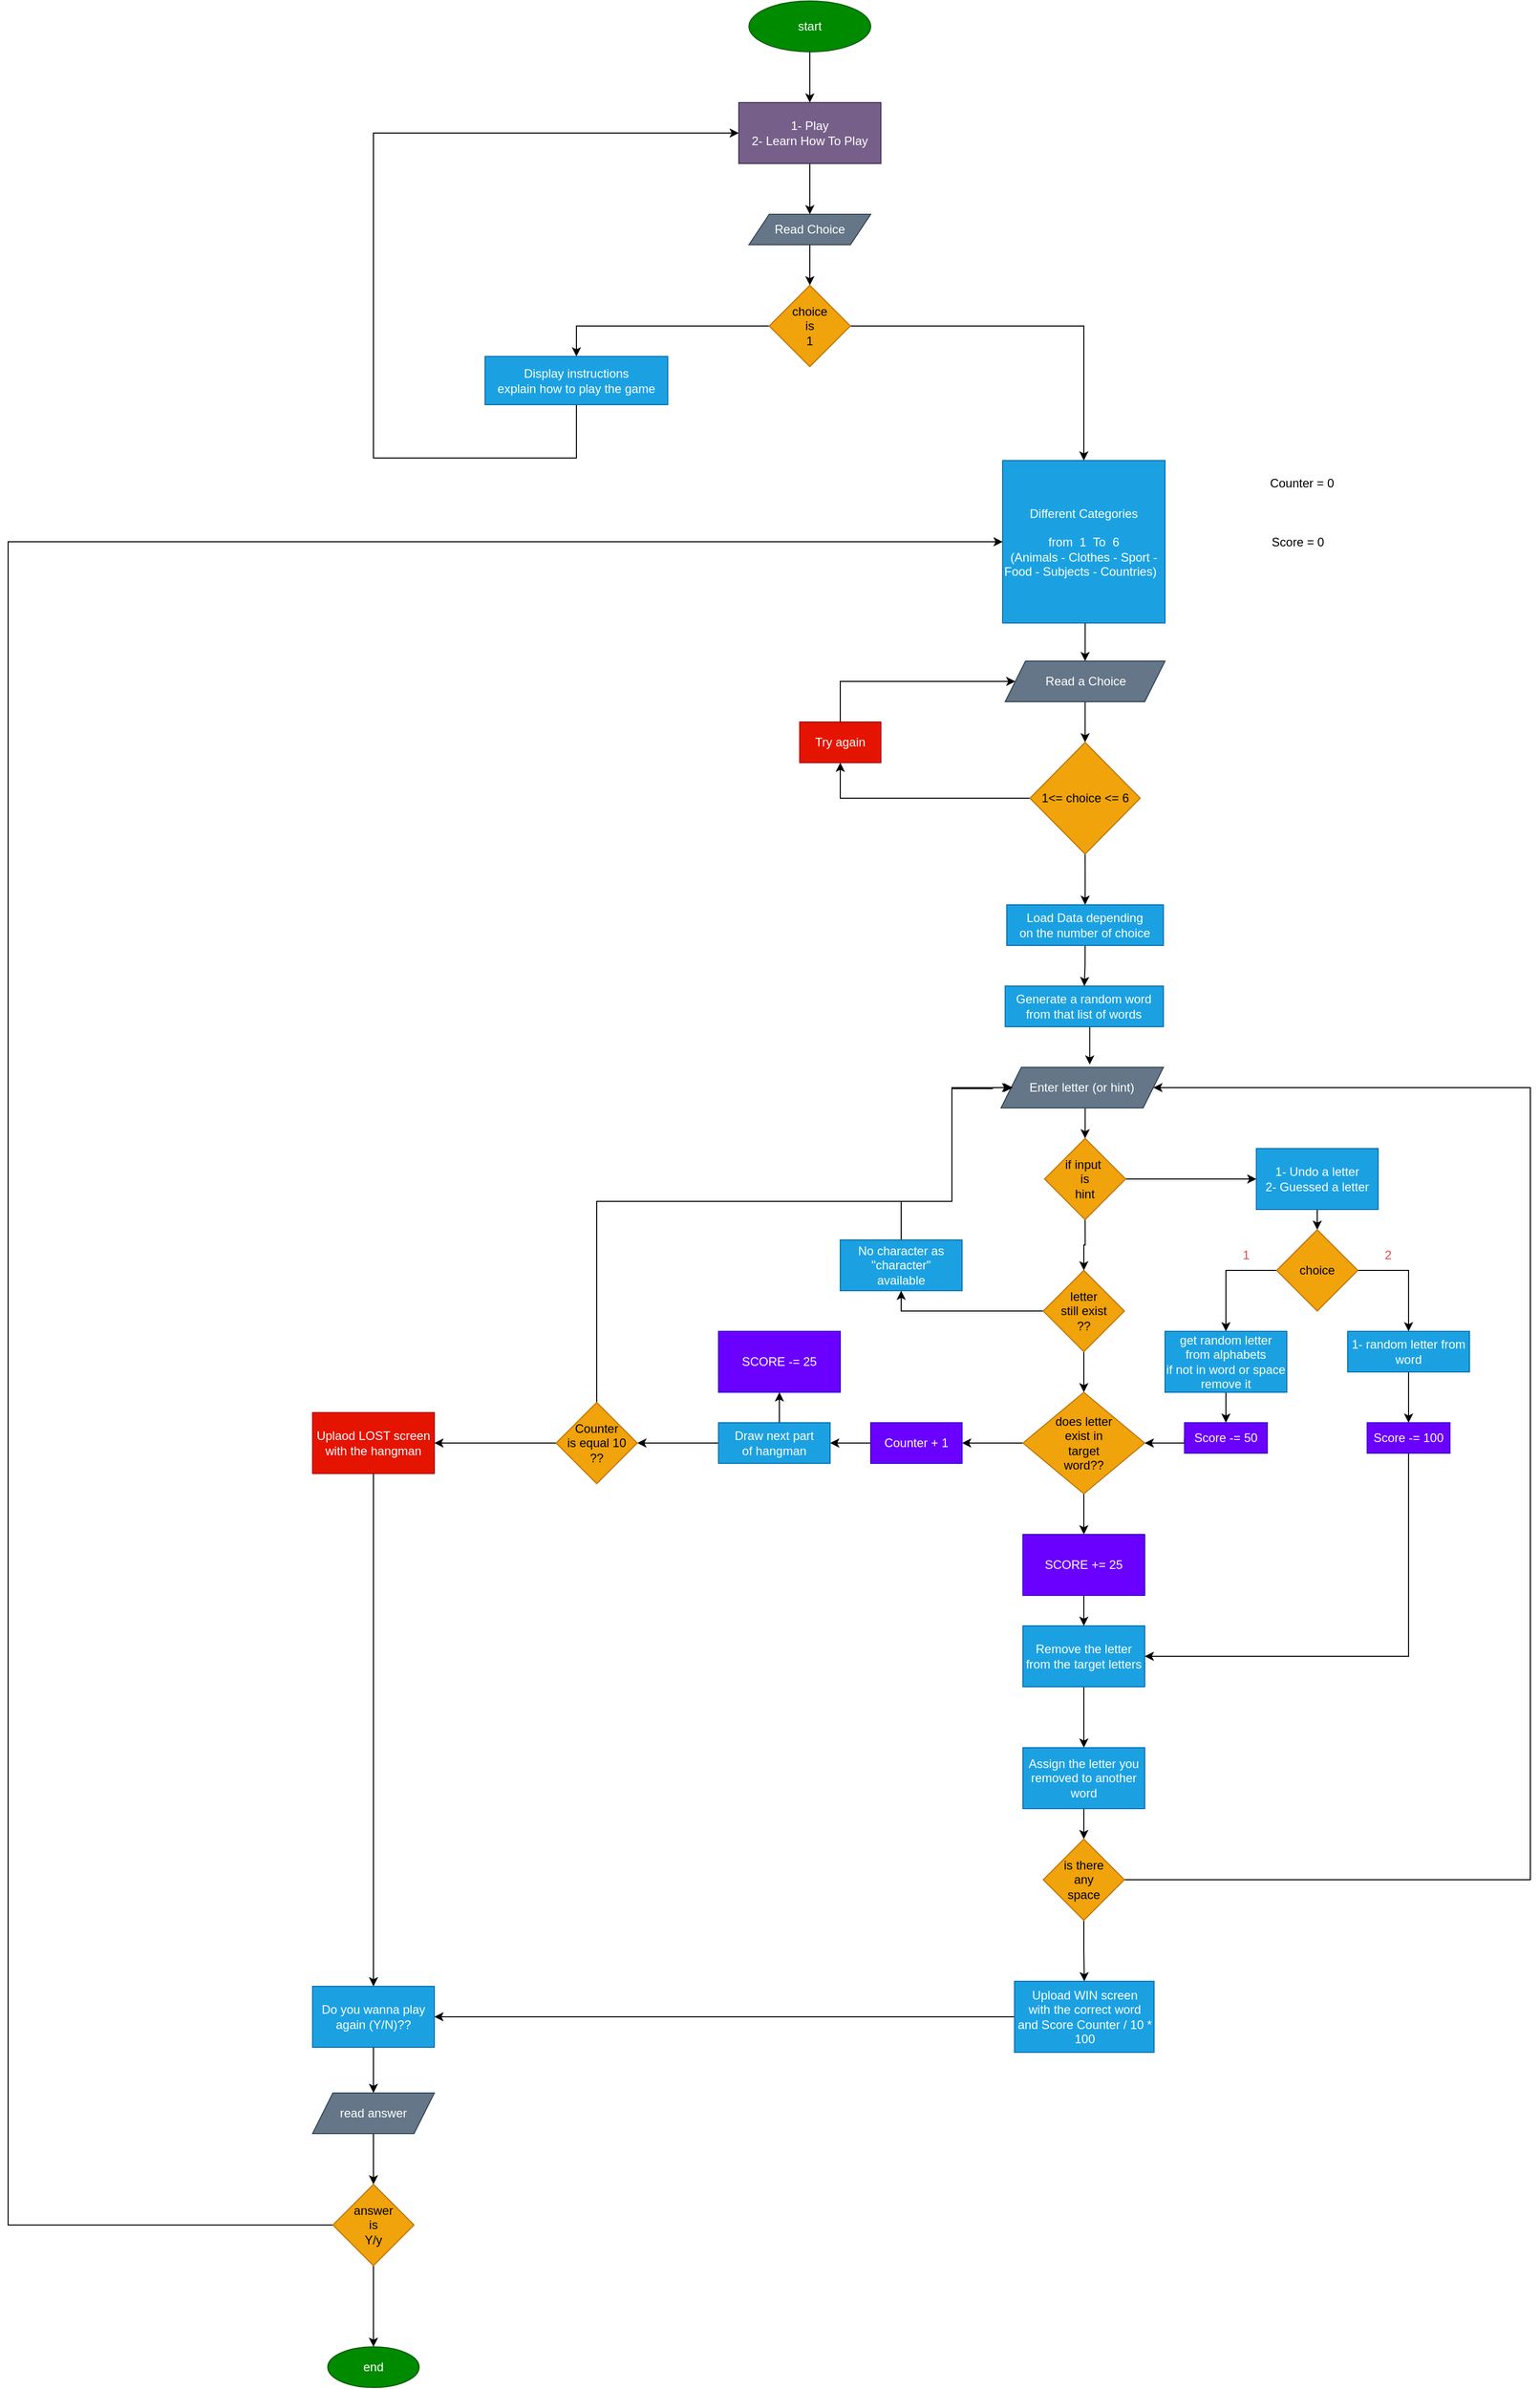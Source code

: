 <mxfile version="21.6.5" type="device">
  <diagram name="Page-1" id="K3VVJ4UBmfBdx-wgPegX">
    <mxGraphModel dx="4820" dy="2595" grid="1" gridSize="10" guides="1" tooltips="1" connect="1" arrows="1" fold="1" page="1" pageScale="1" pageWidth="850" pageHeight="1100" math="0" shadow="0">
      <root>
        <mxCell id="0" />
        <mxCell id="1" parent="0" />
        <mxCell id="7sgCq58rEMjtZmdbn5Pl-39" style="edgeStyle=orthogonalEdgeStyle;rounded=0;orthogonalLoop=1;jettySize=auto;html=1;exitX=0.5;exitY=1;exitDx=0;exitDy=0;entryX=0.5;entryY=0;entryDx=0;entryDy=0;" parent="1" source="7sgCq58rEMjtZmdbn5Pl-2" target="7sgCq58rEMjtZmdbn5Pl-3" edge="1">
          <mxGeometry relative="1" as="geometry" />
        </mxCell>
        <mxCell id="7sgCq58rEMjtZmdbn5Pl-2" value="Different Categories&lt;br&gt;&lt;br&gt;from&amp;nbsp; 1&amp;nbsp; To&amp;nbsp; 6&lt;br&gt;(Animals - Clothes - Sport - Food - Subjects - Countries)&amp;nbsp;&amp;nbsp;" style="whiteSpace=wrap;html=1;aspect=fixed;fillColor=#1ba1e2;fontColor=#ffffff;strokeColor=#006EAF;" parent="1" vertex="1">
          <mxGeometry x="420" y="902.5" width="160" height="160" as="geometry" />
        </mxCell>
        <mxCell id="7sgCq58rEMjtZmdbn5Pl-40" style="edgeStyle=orthogonalEdgeStyle;rounded=0;orthogonalLoop=1;jettySize=auto;html=1;exitX=0.5;exitY=1;exitDx=0;exitDy=0;entryX=0.5;entryY=0;entryDx=0;entryDy=0;" parent="1" source="7sgCq58rEMjtZmdbn5Pl-3" target="7sgCq58rEMjtZmdbn5Pl-4" edge="1">
          <mxGeometry relative="1" as="geometry" />
        </mxCell>
        <mxCell id="7sgCq58rEMjtZmdbn5Pl-3" value="Read a Choice" style="shape=parallelogram;perimeter=parallelogramPerimeter;whiteSpace=wrap;html=1;fixedSize=1;fillColor=#647687;fontColor=#ffffff;strokeColor=#314354;" parent="1" vertex="1">
          <mxGeometry x="422.5" y="1100" width="157.5" height="40" as="geometry" />
        </mxCell>
        <mxCell id="7sgCq58rEMjtZmdbn5Pl-41" style="edgeStyle=orthogonalEdgeStyle;rounded=0;orthogonalLoop=1;jettySize=auto;html=1;exitX=0.5;exitY=1;exitDx=0;exitDy=0;entryX=0.5;entryY=0;entryDx=0;entryDy=0;" parent="1" source="7sgCq58rEMjtZmdbn5Pl-4" target="7sgCq58rEMjtZmdbn5Pl-5" edge="1">
          <mxGeometry relative="1" as="geometry" />
        </mxCell>
        <mxCell id="7sgCq58rEMjtZmdbn5Pl-51" style="edgeStyle=orthogonalEdgeStyle;rounded=0;orthogonalLoop=1;jettySize=auto;html=1;exitX=0;exitY=0.5;exitDx=0;exitDy=0;entryX=0.5;entryY=1;entryDx=0;entryDy=0;" parent="1" source="7sgCq58rEMjtZmdbn5Pl-4" target="7sgCq58rEMjtZmdbn5Pl-50" edge="1">
          <mxGeometry relative="1" as="geometry" />
        </mxCell>
        <mxCell id="7sgCq58rEMjtZmdbn5Pl-4" value="1&amp;lt;= choice &amp;lt;= 6" style="rhombus;whiteSpace=wrap;html=1;fillColor=#f0a30a;fontColor=#000000;strokeColor=#BD7000;" parent="1" vertex="1">
          <mxGeometry x="446.88" y="1180" width="108.75" height="110" as="geometry" />
        </mxCell>
        <mxCell id="7sgCq58rEMjtZmdbn5Pl-42" style="edgeStyle=orthogonalEdgeStyle;rounded=0;orthogonalLoop=1;jettySize=auto;html=1;exitX=0.5;exitY=1;exitDx=0;exitDy=0;entryX=0.5;entryY=0;entryDx=0;entryDy=0;" parent="1" source="7sgCq58rEMjtZmdbn5Pl-5" target="7sgCq58rEMjtZmdbn5Pl-6" edge="1">
          <mxGeometry relative="1" as="geometry" />
        </mxCell>
        <mxCell id="7sgCq58rEMjtZmdbn5Pl-5" value="Load Data depending&lt;br&gt;on the number of choice" style="rounded=0;whiteSpace=wrap;html=1;fillColor=#1ba1e2;fontColor=#ffffff;strokeColor=#006EAF;" parent="1" vertex="1">
          <mxGeometry x="424.06" y="1340" width="154.37" height="40" as="geometry" />
        </mxCell>
        <mxCell id="XG4oHHld-jxoCtaxsuEy-4" style="edgeStyle=orthogonalEdgeStyle;rounded=0;orthogonalLoop=1;jettySize=auto;html=1;exitX=0.5;exitY=1;exitDx=0;exitDy=0;entryX=0.546;entryY=-0.068;entryDx=0;entryDy=0;entryPerimeter=0;" parent="1" source="7sgCq58rEMjtZmdbn5Pl-6" target="7sgCq58rEMjtZmdbn5Pl-7" edge="1">
          <mxGeometry relative="1" as="geometry" />
        </mxCell>
        <mxCell id="7sgCq58rEMjtZmdbn5Pl-6" value="Generate a random word&lt;br&gt;from that list of words" style="rounded=0;whiteSpace=wrap;html=1;fillColor=#1ba1e2;fontColor=#ffffff;strokeColor=#006EAF;" parent="1" vertex="1">
          <mxGeometry x="422.49" y="1420" width="155.94" height="40" as="geometry" />
        </mxCell>
        <mxCell id="XG4oHHld-jxoCtaxsuEy-3" style="edgeStyle=orthogonalEdgeStyle;rounded=0;orthogonalLoop=1;jettySize=auto;html=1;exitX=0.5;exitY=1;exitDx=0;exitDy=0;entryX=0.5;entryY=0;entryDx=0;entryDy=0;" parent="1" source="7sgCq58rEMjtZmdbn5Pl-7" target="XG4oHHld-jxoCtaxsuEy-1" edge="1">
          <mxGeometry relative="1" as="geometry" />
        </mxCell>
        <mxCell id="7sgCq58rEMjtZmdbn5Pl-7" value="Enter letter (or hint)" style="shape=parallelogram;perimeter=parallelogramPerimeter;whiteSpace=wrap;html=1;fixedSize=1;fillColor=#647687;fontColor=#ffffff;strokeColor=#314354;" parent="1" vertex="1">
          <mxGeometry x="418.43" y="1500" width="160" height="40" as="geometry" />
        </mxCell>
        <mxCell id="7sgCq58rEMjtZmdbn5Pl-17" style="edgeStyle=orthogonalEdgeStyle;rounded=0;orthogonalLoop=1;jettySize=auto;html=1;exitX=0;exitY=0.5;exitDx=0;exitDy=0;entryX=0.5;entryY=1;entryDx=0;entryDy=0;" parent="1" source="7sgCq58rEMjtZmdbn5Pl-8" target="7sgCq58rEMjtZmdbn5Pl-16" edge="1">
          <mxGeometry relative="1" as="geometry" />
        </mxCell>
        <mxCell id="7sgCq58rEMjtZmdbn5Pl-19" style="edgeStyle=orthogonalEdgeStyle;rounded=0;orthogonalLoop=1;jettySize=auto;html=1;exitX=0.5;exitY=1;exitDx=0;exitDy=0;entryX=0.5;entryY=0;entryDx=0;entryDy=0;" parent="1" source="7sgCq58rEMjtZmdbn5Pl-8" target="7sgCq58rEMjtZmdbn5Pl-9" edge="1">
          <mxGeometry relative="1" as="geometry" />
        </mxCell>
        <mxCell id="7sgCq58rEMjtZmdbn5Pl-8" value="letter&lt;br&gt;still exist&lt;br&gt;??" style="rhombus;whiteSpace=wrap;html=1;fillColor=#f0a30a;fontColor=#000000;strokeColor=#BD7000;" parent="1" vertex="1">
          <mxGeometry x="460" y="1700" width="80" height="80" as="geometry" />
        </mxCell>
        <mxCell id="7sgCq58rEMjtZmdbn5Pl-26" style="edgeStyle=orthogonalEdgeStyle;rounded=0;orthogonalLoop=1;jettySize=auto;html=1;exitX=0;exitY=0.5;exitDx=0;exitDy=0;entryX=1;entryY=0.5;entryDx=0;entryDy=0;" parent="1" source="7sgCq58rEMjtZmdbn5Pl-9" target="7sgCq58rEMjtZmdbn5Pl-21" edge="1">
          <mxGeometry relative="1" as="geometry" />
        </mxCell>
        <mxCell id="IzcPraW8nusIv79vFzv5-2" style="edgeStyle=orthogonalEdgeStyle;rounded=0;orthogonalLoop=1;jettySize=auto;html=1;exitX=0.5;exitY=1;exitDx=0;exitDy=0;entryX=0.5;entryY=0;entryDx=0;entryDy=0;" parent="1" source="7sgCq58rEMjtZmdbn5Pl-9" target="IzcPraW8nusIv79vFzv5-1" edge="1">
          <mxGeometry relative="1" as="geometry" />
        </mxCell>
        <mxCell id="7sgCq58rEMjtZmdbn5Pl-9" value="does letter&lt;br&gt;exist in&lt;br&gt;target&lt;br&gt;word??" style="rhombus;whiteSpace=wrap;html=1;fillColor=#f0a30a;fontColor=#000000;strokeColor=#BD7000;" parent="1" vertex="1">
          <mxGeometry x="440" y="1820" width="120" height="100" as="geometry" />
        </mxCell>
        <mxCell id="7sgCq58rEMjtZmdbn5Pl-13" value="Counter = 0" style="text;html=1;strokeColor=none;fillColor=none;align=center;verticalAlign=middle;whiteSpace=wrap;rounded=0;" parent="1" vertex="1">
          <mxGeometry x="670" y="910" width="90" height="30" as="geometry" />
        </mxCell>
        <mxCell id="7sgCq58rEMjtZmdbn5Pl-18" style="edgeStyle=orthogonalEdgeStyle;rounded=0;orthogonalLoop=1;jettySize=auto;html=1;exitX=0.5;exitY=0;exitDx=0;exitDy=0;entryX=0;entryY=0.5;entryDx=0;entryDy=0;" parent="1" source="7sgCq58rEMjtZmdbn5Pl-16" target="7sgCq58rEMjtZmdbn5Pl-7" edge="1">
          <mxGeometry relative="1" as="geometry">
            <Array as="points">
              <mxPoint x="320" y="1632" />
              <mxPoint x="370" y="1632" />
              <mxPoint x="370" y="1521" />
              <mxPoint x="410" y="1521" />
              <mxPoint x="410" y="1520" />
            </Array>
            <mxPoint x="370" y="1520" as="targetPoint" />
          </mxGeometry>
        </mxCell>
        <mxCell id="7sgCq58rEMjtZmdbn5Pl-16" value="No character as &quot;character&quot;&lt;br&gt;available" style="rounded=0;whiteSpace=wrap;html=1;fillColor=#1ba1e2;fontColor=#ffffff;strokeColor=#006EAF;" parent="1" vertex="1">
          <mxGeometry x="260" y="1670" width="120" height="50" as="geometry" />
        </mxCell>
        <mxCell id="7sgCq58rEMjtZmdbn5Pl-27" style="edgeStyle=orthogonalEdgeStyle;rounded=0;orthogonalLoop=1;jettySize=auto;html=1;exitX=0;exitY=0.5;exitDx=0;exitDy=0;entryX=1;entryY=0.5;entryDx=0;entryDy=0;" parent="1" source="7sgCq58rEMjtZmdbn5Pl-21" target="7sgCq58rEMjtZmdbn5Pl-22" edge="1">
          <mxGeometry relative="1" as="geometry" />
        </mxCell>
        <mxCell id="7sgCq58rEMjtZmdbn5Pl-21" value="Counter + 1" style="rounded=0;whiteSpace=wrap;html=1;fillColor=#6a00ff;strokeColor=#3700CC;fontColor=#ffffff;" parent="1" vertex="1">
          <mxGeometry x="290" y="1850" width="90" height="40" as="geometry" />
        </mxCell>
        <mxCell id="7sgCq58rEMjtZmdbn5Pl-28" style="edgeStyle=orthogonalEdgeStyle;rounded=0;orthogonalLoop=1;jettySize=auto;html=1;exitX=0;exitY=0.5;exitDx=0;exitDy=0;entryX=1;entryY=0.5;entryDx=0;entryDy=0;" parent="1" source="7sgCq58rEMjtZmdbn5Pl-22" target="7sgCq58rEMjtZmdbn5Pl-24" edge="1">
          <mxGeometry relative="1" as="geometry" />
        </mxCell>
        <mxCell id="IzcPraW8nusIv79vFzv5-5" style="edgeStyle=orthogonalEdgeStyle;rounded=0;orthogonalLoop=1;jettySize=auto;html=1;exitX=0.5;exitY=0;exitDx=0;exitDy=0;entryX=0.5;entryY=1;entryDx=0;entryDy=0;" parent="1" source="7sgCq58rEMjtZmdbn5Pl-22" target="IzcPraW8nusIv79vFzv5-4" edge="1">
          <mxGeometry relative="1" as="geometry" />
        </mxCell>
        <mxCell id="7sgCq58rEMjtZmdbn5Pl-22" value="Draw next part&lt;br&gt;of hangman" style="rounded=0;whiteSpace=wrap;html=1;fillColor=#1ba1e2;fontColor=#ffffff;strokeColor=#006EAF;" parent="1" vertex="1">
          <mxGeometry x="140" y="1850" width="110" height="40" as="geometry" />
        </mxCell>
        <mxCell id="7sgCq58rEMjtZmdbn5Pl-25" style="edgeStyle=orthogonalEdgeStyle;rounded=0;orthogonalLoop=1;jettySize=auto;html=1;exitX=0.5;exitY=0;exitDx=0;exitDy=0;" parent="1" source="7sgCq58rEMjtZmdbn5Pl-24" edge="1">
          <mxGeometry relative="1" as="geometry">
            <Array as="points">
              <mxPoint x="20" y="1632" />
              <mxPoint x="370" y="1632" />
              <mxPoint x="370" y="1520" />
            </Array>
            <mxPoint x="430" y="1520" as="targetPoint" />
          </mxGeometry>
        </mxCell>
        <mxCell id="7sgCq58rEMjtZmdbn5Pl-36" style="edgeStyle=orthogonalEdgeStyle;rounded=0;orthogonalLoop=1;jettySize=auto;html=1;exitX=0;exitY=0.5;exitDx=0;exitDy=0;entryX=1;entryY=0.5;entryDx=0;entryDy=0;" parent="1" source="7sgCq58rEMjtZmdbn5Pl-24" target="7sgCq58rEMjtZmdbn5Pl-35" edge="1">
          <mxGeometry relative="1" as="geometry" />
        </mxCell>
        <mxCell id="7sgCq58rEMjtZmdbn5Pl-24" value="Counter&lt;br&gt;is equal 10&lt;br&gt;??" style="rhombus;whiteSpace=wrap;html=1;fillColor=#f0a30a;fontColor=#000000;strokeColor=#BD7000;" parent="1" vertex="1">
          <mxGeometry x="-20" y="1830" width="80" height="80" as="geometry" />
        </mxCell>
        <mxCell id="7sgCq58rEMjtZmdbn5Pl-32" style="edgeStyle=orthogonalEdgeStyle;rounded=0;orthogonalLoop=1;jettySize=auto;html=1;exitX=0.5;exitY=1;exitDx=0;exitDy=0;entryX=0.5;entryY=0;entryDx=0;entryDy=0;" parent="1" source="7sgCq58rEMjtZmdbn5Pl-29" target="7sgCq58rEMjtZmdbn5Pl-30" edge="1">
          <mxGeometry relative="1" as="geometry" />
        </mxCell>
        <mxCell id="7sgCq58rEMjtZmdbn5Pl-29" value="Remove the letter from the target letters" style="rounded=0;whiteSpace=wrap;html=1;fillColor=#1ba1e2;fontColor=#ffffff;strokeColor=#006EAF;" parent="1" vertex="1">
          <mxGeometry x="440" y="2050" width="120" height="60" as="geometry" />
        </mxCell>
        <mxCell id="7sgCq58rEMjtZmdbn5Pl-37" style="edgeStyle=orthogonalEdgeStyle;rounded=0;orthogonalLoop=1;jettySize=auto;html=1;exitX=0.5;exitY=1;exitDx=0;exitDy=0;entryX=0.5;entryY=0;entryDx=0;entryDy=0;" parent="1" source="7sgCq58rEMjtZmdbn5Pl-30" target="7sgCq58rEMjtZmdbn5Pl-33" edge="1">
          <mxGeometry relative="1" as="geometry" />
        </mxCell>
        <mxCell id="7sgCq58rEMjtZmdbn5Pl-30" value="Assign the letter you removed to another word" style="rounded=0;whiteSpace=wrap;html=1;fillColor=#1ba1e2;fontColor=#ffffff;strokeColor=#006EAF;" parent="1" vertex="1">
          <mxGeometry x="440" y="2170" width="120" height="60" as="geometry" />
        </mxCell>
        <mxCell id="7sgCq58rEMjtZmdbn5Pl-34" style="edgeStyle=orthogonalEdgeStyle;rounded=0;orthogonalLoop=1;jettySize=auto;html=1;exitX=1;exitY=0.5;exitDx=0;exitDy=0;entryX=1;entryY=0.5;entryDx=0;entryDy=0;" parent="1" source="7sgCq58rEMjtZmdbn5Pl-33" target="7sgCq58rEMjtZmdbn5Pl-7" edge="1">
          <mxGeometry relative="1" as="geometry">
            <Array as="points">
              <mxPoint x="940" y="2300" />
              <mxPoint x="940" y="1520" />
            </Array>
            <mxPoint x="600" y="1620" as="targetPoint" />
          </mxGeometry>
        </mxCell>
        <mxCell id="7sgCq58rEMjtZmdbn5Pl-45" style="edgeStyle=orthogonalEdgeStyle;rounded=0;orthogonalLoop=1;jettySize=auto;html=1;exitX=0.5;exitY=1;exitDx=0;exitDy=0;entryX=0.5;entryY=0;entryDx=0;entryDy=0;" parent="1" source="7sgCq58rEMjtZmdbn5Pl-33" target="7sgCq58rEMjtZmdbn5Pl-44" edge="1">
          <mxGeometry relative="1" as="geometry" />
        </mxCell>
        <mxCell id="7sgCq58rEMjtZmdbn5Pl-33" value="is there&lt;br&gt;any&lt;br&gt;space" style="rhombus;whiteSpace=wrap;html=1;fillColor=#f0a30a;fontColor=#000000;strokeColor=#BD7000;" parent="1" vertex="1">
          <mxGeometry x="460" y="2260" width="80" height="80" as="geometry" />
        </mxCell>
        <mxCell id="y1hAXfc70Jk9em0vebkg-15" style="edgeStyle=orthogonalEdgeStyle;rounded=0;orthogonalLoop=1;jettySize=auto;html=1;exitX=0.5;exitY=1;exitDx=0;exitDy=0;entryX=0.5;entryY=0;entryDx=0;entryDy=0;" edge="1" parent="1" source="7sgCq58rEMjtZmdbn5Pl-35" target="y1hAXfc70Jk9em0vebkg-11">
          <mxGeometry relative="1" as="geometry" />
        </mxCell>
        <mxCell id="7sgCq58rEMjtZmdbn5Pl-35" value="Uplaod LOST screen&lt;br&gt;with the hangman" style="rounded=0;whiteSpace=wrap;html=1;fillColor=#e51400;fontColor=#ffffff;strokeColor=#B20000;" parent="1" vertex="1">
          <mxGeometry x="-260" y="1840" width="120" height="60" as="geometry" />
        </mxCell>
        <mxCell id="y1hAXfc70Jk9em0vebkg-14" style="edgeStyle=orthogonalEdgeStyle;rounded=0;orthogonalLoop=1;jettySize=auto;html=1;exitX=0;exitY=0.5;exitDx=0;exitDy=0;entryX=1;entryY=0.5;entryDx=0;entryDy=0;" edge="1" parent="1" source="7sgCq58rEMjtZmdbn5Pl-44" target="y1hAXfc70Jk9em0vebkg-11">
          <mxGeometry relative="1" as="geometry" />
        </mxCell>
        <mxCell id="7sgCq58rEMjtZmdbn5Pl-44" value="Upload WIN screen&lt;br&gt;with the correct word&lt;br&gt;and Score Counter / 10 * 100" style="rounded=0;whiteSpace=wrap;html=1;fillColor=#1ba1e2;fontColor=#ffffff;strokeColor=#006EAF;" parent="1" vertex="1">
          <mxGeometry x="431.71" y="2400" width="137.5" height="70" as="geometry" />
        </mxCell>
        <mxCell id="7sgCq58rEMjtZmdbn5Pl-52" style="edgeStyle=orthogonalEdgeStyle;rounded=0;orthogonalLoop=1;jettySize=auto;html=1;exitX=0.5;exitY=0;exitDx=0;exitDy=0;entryX=0;entryY=0.5;entryDx=0;entryDy=0;" parent="1" source="7sgCq58rEMjtZmdbn5Pl-50" target="7sgCq58rEMjtZmdbn5Pl-3" edge="1">
          <mxGeometry relative="1" as="geometry">
            <Array as="points">
              <mxPoint x="260" y="1120" />
            </Array>
          </mxGeometry>
        </mxCell>
        <mxCell id="7sgCq58rEMjtZmdbn5Pl-50" value="Try again" style="rounded=0;whiteSpace=wrap;html=1;fillColor=#e51400;fontColor=#ffffff;strokeColor=#B20000;" parent="1" vertex="1">
          <mxGeometry x="220" y="1160" width="80" height="40" as="geometry" />
        </mxCell>
        <mxCell id="IzcPraW8nusIv79vFzv5-3" style="edgeStyle=orthogonalEdgeStyle;rounded=0;orthogonalLoop=1;jettySize=auto;html=1;exitX=0.5;exitY=1;exitDx=0;exitDy=0;entryX=0.5;entryY=0;entryDx=0;entryDy=0;" parent="1" source="IzcPraW8nusIv79vFzv5-1" target="7sgCq58rEMjtZmdbn5Pl-29" edge="1">
          <mxGeometry relative="1" as="geometry" />
        </mxCell>
        <mxCell id="IzcPraW8nusIv79vFzv5-1" value="SCORE += 25" style="rounded=0;whiteSpace=wrap;html=1;fillColor=#6a00ff;strokeColor=#3700CC;fontColor=#ffffff;" parent="1" vertex="1">
          <mxGeometry x="440" y="1960" width="120" height="60" as="geometry" />
        </mxCell>
        <mxCell id="IzcPraW8nusIv79vFzv5-4" value="SCORE -= 25" style="rounded=0;whiteSpace=wrap;html=1;fillColor=#6a00ff;strokeColor=#3700CC;fontColor=#ffffff;" parent="1" vertex="1">
          <mxGeometry x="140" y="1760" width="120" height="60" as="geometry" />
        </mxCell>
        <mxCell id="XG4oHHld-jxoCtaxsuEy-2" style="edgeStyle=orthogonalEdgeStyle;rounded=0;orthogonalLoop=1;jettySize=auto;html=1;exitX=0.5;exitY=1;exitDx=0;exitDy=0;entryX=0.5;entryY=0;entryDx=0;entryDy=0;" parent="1" source="XG4oHHld-jxoCtaxsuEy-1" target="7sgCq58rEMjtZmdbn5Pl-8" edge="1">
          <mxGeometry relative="1" as="geometry" />
        </mxCell>
        <mxCell id="XG4oHHld-jxoCtaxsuEy-6" style="edgeStyle=orthogonalEdgeStyle;rounded=0;orthogonalLoop=1;jettySize=auto;html=1;exitX=1;exitY=0.5;exitDx=0;exitDy=0;entryX=0;entryY=0.5;entryDx=0;entryDy=0;" parent="1" source="XG4oHHld-jxoCtaxsuEy-1" target="XG4oHHld-jxoCtaxsuEy-5" edge="1">
          <mxGeometry relative="1" as="geometry" />
        </mxCell>
        <mxCell id="XG4oHHld-jxoCtaxsuEy-1" value="if input&amp;nbsp;&lt;br&gt;is&lt;br&gt;hint" style="rhombus;whiteSpace=wrap;html=1;fillColor=#f0a30a;fontColor=#000000;strokeColor=#BD7000;" parent="1" vertex="1">
          <mxGeometry x="461.25" y="1570" width="80" height="80" as="geometry" />
        </mxCell>
        <mxCell id="XG4oHHld-jxoCtaxsuEy-8" style="edgeStyle=orthogonalEdgeStyle;rounded=0;orthogonalLoop=1;jettySize=auto;html=1;exitX=0.5;exitY=1;exitDx=0;exitDy=0;entryX=0.5;entryY=0;entryDx=0;entryDy=0;" parent="1" source="XG4oHHld-jxoCtaxsuEy-5" target="XG4oHHld-jxoCtaxsuEy-7" edge="1">
          <mxGeometry relative="1" as="geometry" />
        </mxCell>
        <mxCell id="XG4oHHld-jxoCtaxsuEy-5" value="1- Undo a letter&lt;br&gt;2- Guessed a letter" style="rounded=0;whiteSpace=wrap;html=1;fillColor=#1ba1e2;fontColor=#ffffff;strokeColor=#006EAF;" parent="1" vertex="1">
          <mxGeometry x="670" y="1580" width="120" height="60" as="geometry" />
        </mxCell>
        <mxCell id="XG4oHHld-jxoCtaxsuEy-10" style="edgeStyle=orthogonalEdgeStyle;rounded=0;orthogonalLoop=1;jettySize=auto;html=1;exitX=0;exitY=0.5;exitDx=0;exitDy=0;" parent="1" source="XG4oHHld-jxoCtaxsuEy-7" target="XG4oHHld-jxoCtaxsuEy-9" edge="1">
          <mxGeometry relative="1" as="geometry" />
        </mxCell>
        <mxCell id="XG4oHHld-jxoCtaxsuEy-15" style="edgeStyle=orthogonalEdgeStyle;rounded=0;orthogonalLoop=1;jettySize=auto;html=1;exitX=1;exitY=0.5;exitDx=0;exitDy=0;entryX=0.5;entryY=0;entryDx=0;entryDy=0;" parent="1" source="XG4oHHld-jxoCtaxsuEy-7" target="XG4oHHld-jxoCtaxsuEy-14" edge="1">
          <mxGeometry relative="1" as="geometry" />
        </mxCell>
        <mxCell id="XG4oHHld-jxoCtaxsuEy-7" value="choice" style="rhombus;whiteSpace=wrap;html=1;fillColor=#f0a30a;fontColor=#000000;strokeColor=#BD7000;" parent="1" vertex="1">
          <mxGeometry x="690" y="1660" width="80" height="80" as="geometry" />
        </mxCell>
        <mxCell id="XG4oHHld-jxoCtaxsuEy-13" style="edgeStyle=orthogonalEdgeStyle;rounded=0;orthogonalLoop=1;jettySize=auto;html=1;exitX=0.5;exitY=1;exitDx=0;exitDy=0;entryX=0.5;entryY=0;entryDx=0;entryDy=0;" parent="1" source="XG4oHHld-jxoCtaxsuEy-9" target="XG4oHHld-jxoCtaxsuEy-12" edge="1">
          <mxGeometry relative="1" as="geometry" />
        </mxCell>
        <mxCell id="XG4oHHld-jxoCtaxsuEy-9" value="get random letter from alphabets&lt;br&gt;if not in word or space&lt;br&gt;remove it" style="rounded=0;whiteSpace=wrap;html=1;fillColor=#1ba1e2;fontColor=#ffffff;strokeColor=#006EAF;" parent="1" vertex="1">
          <mxGeometry x="580" y="1760" width="120" height="60" as="geometry" />
        </mxCell>
        <mxCell id="XG4oHHld-jxoCtaxsuEy-11" value="&lt;font color=&quot;#ea4848&quot;&gt;1&lt;/font&gt;" style="text;html=1;strokeColor=none;fillColor=none;align=center;verticalAlign=middle;whiteSpace=wrap;rounded=0;" parent="1" vertex="1">
          <mxGeometry x="630" y="1670" width="60" height="30" as="geometry" />
        </mxCell>
        <mxCell id="WOVoFEt6TJQGIeyezpXV-1" style="edgeStyle=orthogonalEdgeStyle;rounded=0;orthogonalLoop=1;jettySize=auto;html=1;exitX=0;exitY=0.5;exitDx=0;exitDy=0;entryX=1;entryY=0.5;entryDx=0;entryDy=0;" parent="1" source="XG4oHHld-jxoCtaxsuEy-12" target="7sgCq58rEMjtZmdbn5Pl-9" edge="1">
          <mxGeometry relative="1" as="geometry">
            <Array as="points">
              <mxPoint x="599" y="1870" />
            </Array>
          </mxGeometry>
        </mxCell>
        <mxCell id="XG4oHHld-jxoCtaxsuEy-12" value="Score -= 50" style="rounded=0;whiteSpace=wrap;html=1;fillColor=#6a00ff;strokeColor=#3700CC;fontColor=#ffffff;" parent="1" vertex="1">
          <mxGeometry x="599.22" y="1850" width="81.57" height="30" as="geometry" />
        </mxCell>
        <mxCell id="XG4oHHld-jxoCtaxsuEy-18" style="edgeStyle=orthogonalEdgeStyle;rounded=0;orthogonalLoop=1;jettySize=auto;html=1;exitX=0.5;exitY=1;exitDx=0;exitDy=0;entryX=0.5;entryY=0;entryDx=0;entryDy=0;" parent="1" source="XG4oHHld-jxoCtaxsuEy-14" target="XG4oHHld-jxoCtaxsuEy-17" edge="1">
          <mxGeometry relative="1" as="geometry" />
        </mxCell>
        <mxCell id="XG4oHHld-jxoCtaxsuEy-14" value="1- random letter from word" style="rounded=0;whiteSpace=wrap;html=1;fillColor=#1ba1e2;fontColor=#ffffff;strokeColor=#006EAF;" parent="1" vertex="1">
          <mxGeometry x="760" y="1760" width="120" height="40" as="geometry" />
        </mxCell>
        <mxCell id="XG4oHHld-jxoCtaxsuEy-20" style="edgeStyle=orthogonalEdgeStyle;rounded=0;orthogonalLoop=1;jettySize=auto;html=1;exitX=0.5;exitY=1;exitDx=0;exitDy=0;entryX=1;entryY=0.5;entryDx=0;entryDy=0;" parent="1" source="XG4oHHld-jxoCtaxsuEy-17" target="7sgCq58rEMjtZmdbn5Pl-29" edge="1">
          <mxGeometry relative="1" as="geometry" />
        </mxCell>
        <mxCell id="XG4oHHld-jxoCtaxsuEy-17" value="Score -= 100" style="rounded=0;whiteSpace=wrap;html=1;fillColor=#6a00ff;strokeColor=#3700CC;fontColor=#ffffff;" parent="1" vertex="1">
          <mxGeometry x="779.21" y="1850" width="81.57" height="30" as="geometry" />
        </mxCell>
        <mxCell id="XG4oHHld-jxoCtaxsuEy-23" value="&lt;font color=&quot;#ea4848&quot;&gt;2&lt;/font&gt;" style="text;html=1;strokeColor=none;fillColor=none;align=center;verticalAlign=middle;whiteSpace=wrap;rounded=0;" parent="1" vertex="1">
          <mxGeometry x="770" y="1670" width="60" height="30" as="geometry" />
        </mxCell>
        <mxCell id="CnMN87p68dF-nMuLvB_U-1" value="Score = 0" style="text;html=1;strokeColor=none;fillColor=none;align=center;verticalAlign=middle;whiteSpace=wrap;rounded=0;" parent="1" vertex="1">
          <mxGeometry x="680.78" y="965" width="60" height="35" as="geometry" />
        </mxCell>
        <mxCell id="y1hAXfc70Jk9em0vebkg-6" style="edgeStyle=orthogonalEdgeStyle;rounded=0;orthogonalLoop=1;jettySize=auto;html=1;exitX=0.5;exitY=1;exitDx=0;exitDy=0;entryX=0.5;entryY=0;entryDx=0;entryDy=0;" edge="1" parent="1" source="y1hAXfc70Jk9em0vebkg-2" target="y1hAXfc70Jk9em0vebkg-3">
          <mxGeometry relative="1" as="geometry" />
        </mxCell>
        <mxCell id="y1hAXfc70Jk9em0vebkg-2" value="1- Play&lt;br&gt;2- Learn How To Play" style="rounded=0;whiteSpace=wrap;html=1;fillColor=#76608a;fontColor=#ffffff;strokeColor=#432D57;" vertex="1" parent="1">
          <mxGeometry x="160" y="550" width="140" height="60" as="geometry" />
        </mxCell>
        <mxCell id="y1hAXfc70Jk9em0vebkg-7" style="edgeStyle=orthogonalEdgeStyle;rounded=0;orthogonalLoop=1;jettySize=auto;html=1;exitX=0.5;exitY=1;exitDx=0;exitDy=0;entryX=0.5;entryY=0;entryDx=0;entryDy=0;" edge="1" parent="1" source="y1hAXfc70Jk9em0vebkg-3" target="y1hAXfc70Jk9em0vebkg-4">
          <mxGeometry relative="1" as="geometry" />
        </mxCell>
        <mxCell id="y1hAXfc70Jk9em0vebkg-3" value="Read Choice" style="shape=parallelogram;perimeter=parallelogramPerimeter;whiteSpace=wrap;html=1;fixedSize=1;fillColor=#647687;fontColor=#ffffff;strokeColor=#314354;" vertex="1" parent="1">
          <mxGeometry x="170" y="660" width="120" height="30" as="geometry" />
        </mxCell>
        <mxCell id="y1hAXfc70Jk9em0vebkg-5" style="edgeStyle=orthogonalEdgeStyle;rounded=0;orthogonalLoop=1;jettySize=auto;html=1;exitX=1;exitY=0.5;exitDx=0;exitDy=0;entryX=0.5;entryY=0;entryDx=0;entryDy=0;" edge="1" parent="1" source="y1hAXfc70Jk9em0vebkg-4" target="7sgCq58rEMjtZmdbn5Pl-2">
          <mxGeometry relative="1" as="geometry" />
        </mxCell>
        <mxCell id="y1hAXfc70Jk9em0vebkg-9" style="edgeStyle=orthogonalEdgeStyle;rounded=0;orthogonalLoop=1;jettySize=auto;html=1;exitX=0;exitY=0.5;exitDx=0;exitDy=0;entryX=0.5;entryY=0;entryDx=0;entryDy=0;" edge="1" parent="1" source="y1hAXfc70Jk9em0vebkg-4" target="y1hAXfc70Jk9em0vebkg-8">
          <mxGeometry relative="1" as="geometry" />
        </mxCell>
        <mxCell id="y1hAXfc70Jk9em0vebkg-4" value="choice&lt;br&gt;is&lt;br&gt;1" style="rhombus;whiteSpace=wrap;html=1;fillColor=#f0a30a;fontColor=#000000;strokeColor=#BD7000;" vertex="1" parent="1">
          <mxGeometry x="190" y="730" width="80" height="80" as="geometry" />
        </mxCell>
        <mxCell id="y1hAXfc70Jk9em0vebkg-10" style="edgeStyle=orthogonalEdgeStyle;rounded=0;orthogonalLoop=1;jettySize=auto;html=1;exitX=0.5;exitY=1;exitDx=0;exitDy=0;entryX=0;entryY=0.5;entryDx=0;entryDy=0;" edge="1" parent="1" source="y1hAXfc70Jk9em0vebkg-8" target="y1hAXfc70Jk9em0vebkg-2">
          <mxGeometry relative="1" as="geometry">
            <Array as="points">
              <mxPoint y="900" />
              <mxPoint x="-200" y="900" />
              <mxPoint x="-200" y="580" />
            </Array>
          </mxGeometry>
        </mxCell>
        <mxCell id="y1hAXfc70Jk9em0vebkg-8" value="Display instructions&lt;br&gt;explain how to play the game" style="rounded=0;whiteSpace=wrap;html=1;fillColor=#1ba1e2;fontColor=#ffffff;strokeColor=#006EAF;" vertex="1" parent="1">
          <mxGeometry x="-90" y="800" width="180" height="47.5" as="geometry" />
        </mxCell>
        <mxCell id="y1hAXfc70Jk9em0vebkg-16" style="edgeStyle=orthogonalEdgeStyle;rounded=0;orthogonalLoop=1;jettySize=auto;html=1;exitX=0.5;exitY=1;exitDx=0;exitDy=0;entryX=0.5;entryY=0;entryDx=0;entryDy=0;" edge="1" parent="1" source="y1hAXfc70Jk9em0vebkg-11" target="y1hAXfc70Jk9em0vebkg-12">
          <mxGeometry relative="1" as="geometry" />
        </mxCell>
        <mxCell id="y1hAXfc70Jk9em0vebkg-11" value="Do you wanna play&lt;br&gt;again (Y/N)??" style="rounded=0;whiteSpace=wrap;html=1;fillColor=#1ba1e2;fontColor=#ffffff;strokeColor=#006EAF;" vertex="1" parent="1">
          <mxGeometry x="-260" y="2405" width="120" height="60" as="geometry" />
        </mxCell>
        <mxCell id="y1hAXfc70Jk9em0vebkg-17" style="edgeStyle=orthogonalEdgeStyle;rounded=0;orthogonalLoop=1;jettySize=auto;html=1;exitX=0.5;exitY=1;exitDx=0;exitDy=0;entryX=0.5;entryY=0;entryDx=0;entryDy=0;" edge="1" parent="1" source="y1hAXfc70Jk9em0vebkg-12" target="y1hAXfc70Jk9em0vebkg-13">
          <mxGeometry relative="1" as="geometry" />
        </mxCell>
        <mxCell id="y1hAXfc70Jk9em0vebkg-12" value="read answer" style="shape=parallelogram;perimeter=parallelogramPerimeter;whiteSpace=wrap;html=1;fixedSize=1;fillColor=#647687;fontColor=#ffffff;strokeColor=#314354;" vertex="1" parent="1">
          <mxGeometry x="-260" y="2510" width="120" height="40" as="geometry" />
        </mxCell>
        <mxCell id="y1hAXfc70Jk9em0vebkg-18" style="edgeStyle=orthogonalEdgeStyle;rounded=0;orthogonalLoop=1;jettySize=auto;html=1;exitX=0;exitY=0.5;exitDx=0;exitDy=0;entryX=0;entryY=0.5;entryDx=0;entryDy=0;" edge="1" parent="1" source="y1hAXfc70Jk9em0vebkg-13" target="7sgCq58rEMjtZmdbn5Pl-2">
          <mxGeometry relative="1" as="geometry">
            <mxPoint x="270" y="1450" as="targetPoint" />
            <Array as="points">
              <mxPoint x="-560" y="2640" />
              <mxPoint x="-560" y="983" />
            </Array>
          </mxGeometry>
        </mxCell>
        <mxCell id="y1hAXfc70Jk9em0vebkg-21" style="edgeStyle=orthogonalEdgeStyle;rounded=0;orthogonalLoop=1;jettySize=auto;html=1;exitX=0.5;exitY=1;exitDx=0;exitDy=0;entryX=0.5;entryY=0;entryDx=0;entryDy=0;" edge="1" parent="1" source="y1hAXfc70Jk9em0vebkg-13" target="y1hAXfc70Jk9em0vebkg-20">
          <mxGeometry relative="1" as="geometry" />
        </mxCell>
        <mxCell id="y1hAXfc70Jk9em0vebkg-13" value="answer&lt;br&gt;is&lt;br&gt;Y/y" style="rhombus;whiteSpace=wrap;html=1;fillColor=#f0a30a;fontColor=#000000;strokeColor=#BD7000;" vertex="1" parent="1">
          <mxGeometry x="-240" y="2600" width="80" height="80" as="geometry" />
        </mxCell>
        <mxCell id="y1hAXfc70Jk9em0vebkg-20" value="end" style="ellipse;whiteSpace=wrap;html=1;fillColor=#008a00;fontColor=#ffffff;strokeColor=#005700;" vertex="1" parent="1">
          <mxGeometry x="-245" y="2760" width="90" height="40" as="geometry" />
        </mxCell>
        <mxCell id="y1hAXfc70Jk9em0vebkg-23" style="edgeStyle=orthogonalEdgeStyle;rounded=0;orthogonalLoop=1;jettySize=auto;html=1;exitX=0.5;exitY=1;exitDx=0;exitDy=0;entryX=0.5;entryY=0;entryDx=0;entryDy=0;" edge="1" parent="1" source="y1hAXfc70Jk9em0vebkg-22" target="y1hAXfc70Jk9em0vebkg-2">
          <mxGeometry relative="1" as="geometry" />
        </mxCell>
        <mxCell id="y1hAXfc70Jk9em0vebkg-22" value="start" style="ellipse;whiteSpace=wrap;html=1;fillColor=#008a00;strokeColor=#005700;fontColor=#ffffff;" vertex="1" parent="1">
          <mxGeometry x="170" y="450" width="120" height="50" as="geometry" />
        </mxCell>
      </root>
    </mxGraphModel>
  </diagram>
</mxfile>
